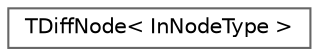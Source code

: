 digraph "Graphical Class Hierarchy"
{
 // INTERACTIVE_SVG=YES
 // LATEX_PDF_SIZE
  bgcolor="transparent";
  edge [fontname=Helvetica,fontsize=10,labelfontname=Helvetica,labelfontsize=10];
  node [fontname=Helvetica,fontsize=10,shape=box,height=0.2,width=0.4];
  rankdir="LR";
  Node0 [id="Node000000",label="TDiffNode\< InNodeType \>",height=0.2,width=0.4,color="grey40", fillcolor="white", style="filled",URL="$d2/da5/structTDiffNode.html",tooltip=" "];
}
